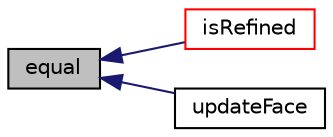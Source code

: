 digraph "equal"
{
  bgcolor="transparent";
  edge [fontname="Helvetica",fontsize="10",labelfontname="Helvetica",labelfontsize="10"];
  node [fontname="Helvetica",fontsize="10",shape=record];
  rankdir="LR";
  Node685 [label="equal",height=0.2,width=0.4,color="black", fillcolor="grey75", style="filled", fontcolor="black"];
  Node685 -> Node686 [dir="back",color="midnightblue",fontsize="10",style="solid",fontname="Helvetica"];
  Node686 [label="isRefined",height=0.2,width=0.4,color="red",URL="$a22453.html#a2611eb831da5cadaed273f981cfd226c"];
  Node685 -> Node699 [dir="back",color="midnightblue",fontsize="10",style="solid",fontname="Helvetica"];
  Node699 [label="updateFace",height=0.2,width=0.4,color="black",URL="$a22453.html#a161c31f752cacfcffd64ad6a15b14272",tooltip="Influence of different value on same face. "];
}
